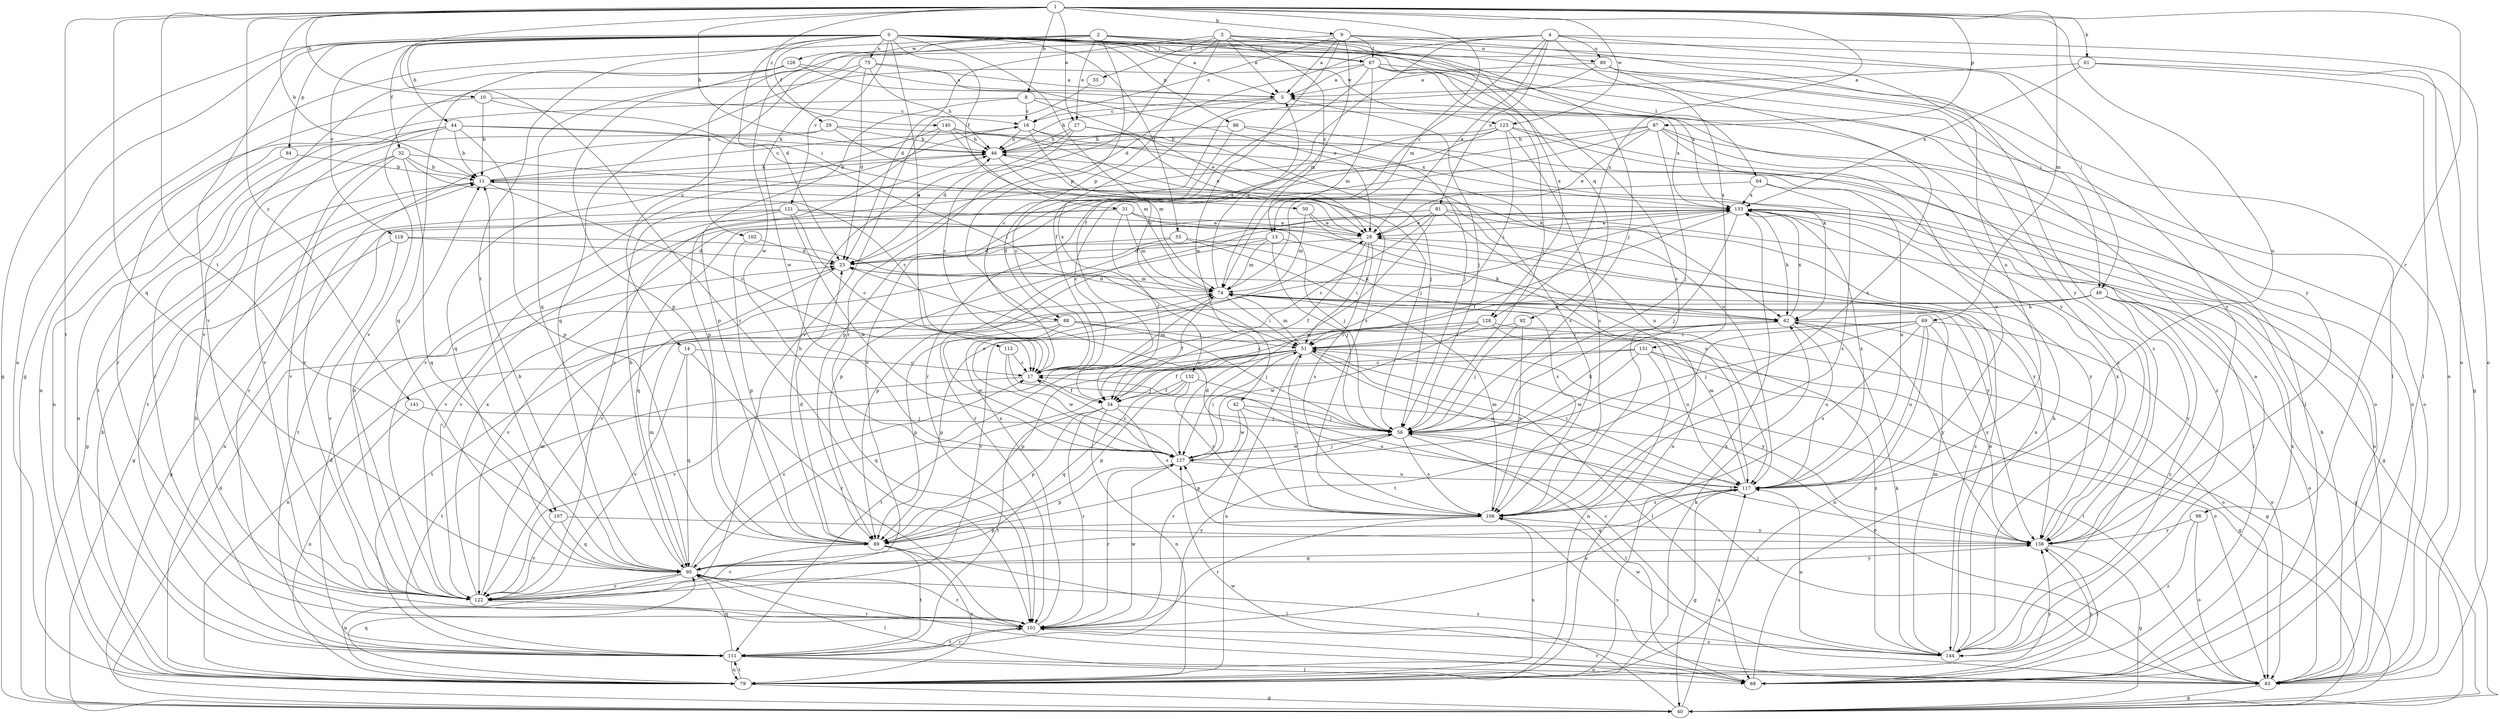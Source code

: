 strict digraph  {
0;
1;
2;
3;
4;
5;
8;
9;
10;
11;
13;
14;
16;
17;
23;
27;
28;
29;
31;
32;
33;
34;
40;
42;
44;
46;
49;
50;
51;
55;
56;
61;
62;
64;
67;
68;
69;
74;
75;
79;
80;
81;
83;
84;
86;
87;
88;
89;
92;
95;
98;
101;
102;
106;
107;
111;
112;
117;
118;
121;
122;
123;
126;
127;
128;
131;
132;
133;
138;
140;
141;
144;
0 -> 5  [label=a];
0 -> 23  [label=d];
0 -> 29  [label=f];
0 -> 31  [label=f];
0 -> 32  [label=f];
0 -> 40  [label=g];
0 -> 42  [label=h];
0 -> 44  [label=h];
0 -> 49  [label=i];
0 -> 55  [label=j];
0 -> 64  [label=l];
0 -> 67  [label=l];
0 -> 75  [label=n];
0 -> 79  [label=n];
0 -> 84  [label=p];
0 -> 86  [label=p];
0 -> 92  [label=q];
0 -> 107  [label=t];
0 -> 112  [label=u];
0 -> 118  [label=v];
0 -> 121  [label=v];
0 -> 122  [label=v];
0 -> 123  [label=w];
0 -> 138  [label=y];
1 -> 8  [label=b];
1 -> 9  [label=b];
1 -> 10  [label=b];
1 -> 11  [label=b];
1 -> 27  [label=e];
1 -> 46  [label=h];
1 -> 61  [label=k];
1 -> 69  [label=m];
1 -> 74  [label=m];
1 -> 87  [label=p];
1 -> 95  [label=q];
1 -> 98  [label=r];
1 -> 101  [label=r];
1 -> 107  [label=t];
1 -> 111  [label=t];
1 -> 117  [label=u];
1 -> 123  [label=w];
1 -> 128  [label=x];
1 -> 140  [label=z];
1 -> 141  [label=z];
2 -> 27  [label=e];
2 -> 40  [label=g];
2 -> 56  [label=j];
2 -> 67  [label=l];
2 -> 88  [label=p];
2 -> 102  [label=s];
2 -> 106  [label=s];
2 -> 126  [label=w];
2 -> 127  [label=w];
2 -> 144  [label=z];
3 -> 5  [label=a];
3 -> 13  [label=c];
3 -> 23  [label=d];
3 -> 33  [label=f];
3 -> 49  [label=i];
3 -> 80  [label=o];
3 -> 88  [label=p];
3 -> 101  [label=r];
3 -> 128  [label=x];
4 -> 13  [label=c];
4 -> 14  [label=c];
4 -> 23  [label=d];
4 -> 28  [label=e];
4 -> 34  [label=f];
4 -> 80  [label=o];
4 -> 81  [label=o];
4 -> 83  [label=o];
4 -> 131  [label=x];
4 -> 138  [label=y];
5 -> 16  [label=c];
5 -> 46  [label=h];
5 -> 56  [label=j];
5 -> 132  [label=x];
8 -> 16  [label=c];
8 -> 28  [label=e];
8 -> 79  [label=n];
8 -> 89  [label=p];
8 -> 133  [label=x];
9 -> 5  [label=a];
9 -> 16  [label=c];
9 -> 67  [label=l];
9 -> 74  [label=m];
9 -> 83  [label=o];
9 -> 95  [label=q];
9 -> 117  [label=u];
9 -> 127  [label=w];
10 -> 11  [label=b];
10 -> 16  [label=c];
10 -> 50  [label=i];
10 -> 101  [label=r];
11 -> 16  [label=c];
11 -> 17  [label=c];
11 -> 40  [label=g];
11 -> 46  [label=h];
11 -> 133  [label=x];
13 -> 23  [label=d];
13 -> 56  [label=j];
13 -> 62  [label=k];
13 -> 74  [label=m];
13 -> 89  [label=p];
14 -> 17  [label=c];
14 -> 95  [label=q];
14 -> 101  [label=r];
14 -> 122  [label=v];
16 -> 46  [label=h];
16 -> 74  [label=m];
16 -> 106  [label=s];
16 -> 122  [label=v];
16 -> 133  [label=x];
17 -> 34  [label=f];
17 -> 74  [label=m];
17 -> 111  [label=t];
23 -> 74  [label=m];
23 -> 122  [label=v];
27 -> 17  [label=c];
27 -> 23  [label=d];
27 -> 28  [label=e];
27 -> 46  [label=h];
27 -> 56  [label=j];
28 -> 23  [label=d];
28 -> 34  [label=f];
28 -> 51  [label=i];
28 -> 106  [label=s];
28 -> 144  [label=z];
29 -> 46  [label=h];
29 -> 62  [label=k];
29 -> 79  [label=n];
29 -> 117  [label=u];
29 -> 122  [label=v];
31 -> 28  [label=e];
31 -> 34  [label=f];
31 -> 74  [label=m];
31 -> 79  [label=n];
31 -> 122  [label=v];
31 -> 138  [label=y];
32 -> 11  [label=b];
32 -> 17  [label=c];
32 -> 95  [label=q];
32 -> 101  [label=r];
32 -> 111  [label=t];
32 -> 117  [label=u];
32 -> 122  [label=v];
33 -> 122  [label=v];
34 -> 56  [label=j];
34 -> 79  [label=n];
34 -> 89  [label=p];
34 -> 101  [label=r];
34 -> 106  [label=s];
34 -> 111  [label=t];
40 -> 23  [label=d];
40 -> 117  [label=u];
40 -> 127  [label=w];
42 -> 56  [label=j];
42 -> 101  [label=r];
42 -> 117  [label=u];
42 -> 127  [label=w];
44 -> 11  [label=b];
44 -> 46  [label=h];
44 -> 51  [label=i];
44 -> 89  [label=p];
44 -> 101  [label=r];
44 -> 111  [label=t];
44 -> 122  [label=v];
46 -> 11  [label=b];
46 -> 28  [label=e];
46 -> 56  [label=j];
49 -> 40  [label=g];
49 -> 62  [label=k];
49 -> 83  [label=o];
49 -> 111  [label=t];
49 -> 122  [label=v];
49 -> 138  [label=y];
49 -> 144  [label=z];
50 -> 28  [label=e];
50 -> 74  [label=m];
50 -> 117  [label=u];
51 -> 17  [label=c];
51 -> 34  [label=f];
51 -> 68  [label=l];
51 -> 74  [label=m];
51 -> 79  [label=n];
51 -> 89  [label=p];
51 -> 95  [label=q];
51 -> 117  [label=u];
51 -> 122  [label=v];
51 -> 138  [label=y];
55 -> 23  [label=d];
55 -> 62  [label=k];
55 -> 106  [label=s];
55 -> 122  [label=v];
56 -> 62  [label=k];
56 -> 68  [label=l];
56 -> 89  [label=p];
56 -> 106  [label=s];
56 -> 127  [label=w];
61 -> 5  [label=a];
61 -> 40  [label=g];
61 -> 68  [label=l];
61 -> 133  [label=x];
62 -> 51  [label=i];
62 -> 83  [label=o];
62 -> 89  [label=p];
62 -> 117  [label=u];
62 -> 133  [label=x];
62 -> 138  [label=y];
64 -> 17  [label=c];
64 -> 106  [label=s];
64 -> 117  [label=u];
64 -> 133  [label=x];
67 -> 5  [label=a];
67 -> 34  [label=f];
67 -> 56  [label=j];
67 -> 68  [label=l];
67 -> 74  [label=m];
67 -> 122  [label=v];
67 -> 133  [label=x];
67 -> 144  [label=z];
68 -> 46  [label=h];
68 -> 101  [label=r];
68 -> 133  [label=x];
68 -> 138  [label=y];
69 -> 51  [label=i];
69 -> 56  [label=j];
69 -> 79  [label=n];
69 -> 83  [label=o];
69 -> 106  [label=s];
69 -> 111  [label=t];
69 -> 117  [label=u];
69 -> 138  [label=y];
74 -> 5  [label=a];
74 -> 23  [label=d];
74 -> 34  [label=f];
74 -> 51  [label=i];
74 -> 62  [label=k];
75 -> 5  [label=a];
75 -> 23  [label=d];
75 -> 28  [label=e];
75 -> 46  [label=h];
75 -> 95  [label=q];
75 -> 127  [label=w];
79 -> 11  [label=b];
79 -> 40  [label=g];
79 -> 62  [label=k];
79 -> 95  [label=q];
79 -> 106  [label=s];
79 -> 111  [label=t];
79 -> 133  [label=x];
79 -> 138  [label=y];
80 -> 5  [label=a];
80 -> 17  [label=c];
80 -> 83  [label=o];
80 -> 106  [label=s];
80 -> 138  [label=y];
81 -> 17  [label=c];
81 -> 28  [label=e];
81 -> 40  [label=g];
81 -> 79  [label=n];
81 -> 89  [label=p];
81 -> 127  [label=w];
81 -> 138  [label=y];
83 -> 11  [label=b];
83 -> 40  [label=g];
83 -> 51  [label=i];
83 -> 56  [label=j];
83 -> 95  [label=q];
83 -> 106  [label=s];
83 -> 127  [label=w];
84 -> 11  [label=b];
84 -> 79  [label=n];
86 -> 17  [label=c];
86 -> 46  [label=h];
86 -> 56  [label=j];
86 -> 62  [label=k];
87 -> 28  [label=e];
87 -> 46  [label=h];
87 -> 56  [label=j];
87 -> 68  [label=l];
87 -> 83  [label=o];
87 -> 101  [label=r];
87 -> 117  [label=u];
87 -> 122  [label=v];
88 -> 51  [label=i];
88 -> 56  [label=j];
88 -> 79  [label=n];
88 -> 89  [label=p];
88 -> 117  [label=u];
88 -> 127  [label=w];
89 -> 23  [label=d];
89 -> 46  [label=h];
89 -> 68  [label=l];
89 -> 79  [label=n];
89 -> 111  [label=t];
89 -> 122  [label=v];
92 -> 51  [label=i];
92 -> 56  [label=j];
92 -> 106  [label=s];
95 -> 11  [label=b];
95 -> 17  [label=c];
95 -> 46  [label=h];
95 -> 68  [label=l];
95 -> 74  [label=m];
95 -> 79  [label=n];
95 -> 101  [label=r];
95 -> 122  [label=v];
95 -> 138  [label=y];
95 -> 144  [label=z];
98 -> 83  [label=o];
98 -> 138  [label=y];
98 -> 144  [label=z];
101 -> 111  [label=t];
101 -> 117  [label=u];
101 -> 127  [label=w];
101 -> 133  [label=x];
101 -> 144  [label=z];
102 -> 23  [label=d];
102 -> 89  [label=p];
106 -> 23  [label=d];
106 -> 51  [label=i];
106 -> 74  [label=m];
106 -> 89  [label=p];
106 -> 101  [label=r];
106 -> 138  [label=y];
107 -> 95  [label=q];
107 -> 122  [label=v];
107 -> 138  [label=y];
111 -> 11  [label=b];
111 -> 23  [label=d];
111 -> 68  [label=l];
111 -> 79  [label=n];
111 -> 83  [label=o];
111 -> 95  [label=q];
111 -> 101  [label=r];
112 -> 17  [label=c];
112 -> 56  [label=j];
112 -> 127  [label=w];
117 -> 40  [label=g];
117 -> 51  [label=i];
117 -> 74  [label=m];
117 -> 95  [label=q];
117 -> 106  [label=s];
117 -> 133  [label=x];
118 -> 23  [label=d];
118 -> 40  [label=g];
118 -> 122  [label=v];
118 -> 138  [label=y];
121 -> 17  [label=c];
121 -> 28  [label=e];
121 -> 40  [label=g];
121 -> 56  [label=j];
121 -> 111  [label=t];
121 -> 122  [label=v];
121 -> 127  [label=w];
122 -> 11  [label=b];
122 -> 74  [label=m];
122 -> 101  [label=r];
122 -> 133  [label=x];
123 -> 46  [label=h];
123 -> 51  [label=i];
123 -> 83  [label=o];
123 -> 89  [label=p];
123 -> 106  [label=s];
123 -> 122  [label=v];
123 -> 144  [label=z];
126 -> 5  [label=a];
126 -> 89  [label=p];
126 -> 95  [label=q];
126 -> 122  [label=v];
126 -> 138  [label=y];
127 -> 17  [label=c];
127 -> 28  [label=e];
127 -> 51  [label=i];
127 -> 56  [label=j];
127 -> 89  [label=p];
127 -> 101  [label=r];
127 -> 117  [label=u];
128 -> 17  [label=c];
128 -> 40  [label=g];
128 -> 51  [label=i];
128 -> 127  [label=w];
128 -> 144  [label=z];
131 -> 17  [label=c];
131 -> 40  [label=g];
131 -> 79  [label=n];
131 -> 83  [label=o];
131 -> 111  [label=t];
131 -> 127  [label=w];
132 -> 34  [label=f];
132 -> 83  [label=o];
132 -> 89  [label=p];
132 -> 95  [label=q];
132 -> 106  [label=s];
133 -> 28  [label=e];
133 -> 34  [label=f];
133 -> 56  [label=j];
133 -> 62  [label=k];
133 -> 68  [label=l];
133 -> 83  [label=o];
133 -> 95  [label=q];
133 -> 101  [label=r];
138 -> 40  [label=g];
138 -> 56  [label=j];
138 -> 68  [label=l];
138 -> 95  [label=q];
138 -> 133  [label=x];
140 -> 46  [label=h];
140 -> 74  [label=m];
140 -> 83  [label=o];
140 -> 89  [label=p];
140 -> 95  [label=q];
140 -> 106  [label=s];
141 -> 56  [label=j];
141 -> 79  [label=n];
144 -> 5  [label=a];
144 -> 17  [label=c];
144 -> 28  [label=e];
144 -> 62  [label=k];
144 -> 74  [label=m];
144 -> 117  [label=u];
144 -> 133  [label=x];
}
